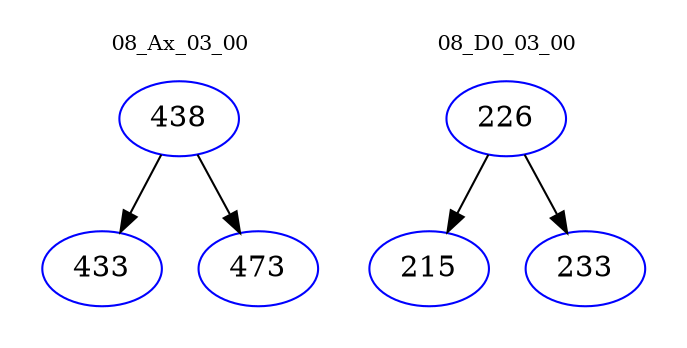 digraph{
subgraph cluster_0 {
color = white
label = "08_Ax_03_00";
fontsize=10;
T0_438 [label="438", color="blue"]
T0_438 -> T0_433 [color="black"]
T0_433 [label="433", color="blue"]
T0_438 -> T0_473 [color="black"]
T0_473 [label="473", color="blue"]
}
subgraph cluster_1 {
color = white
label = "08_D0_03_00";
fontsize=10;
T1_226 [label="226", color="blue"]
T1_226 -> T1_215 [color="black"]
T1_215 [label="215", color="blue"]
T1_226 -> T1_233 [color="black"]
T1_233 [label="233", color="blue"]
}
}
